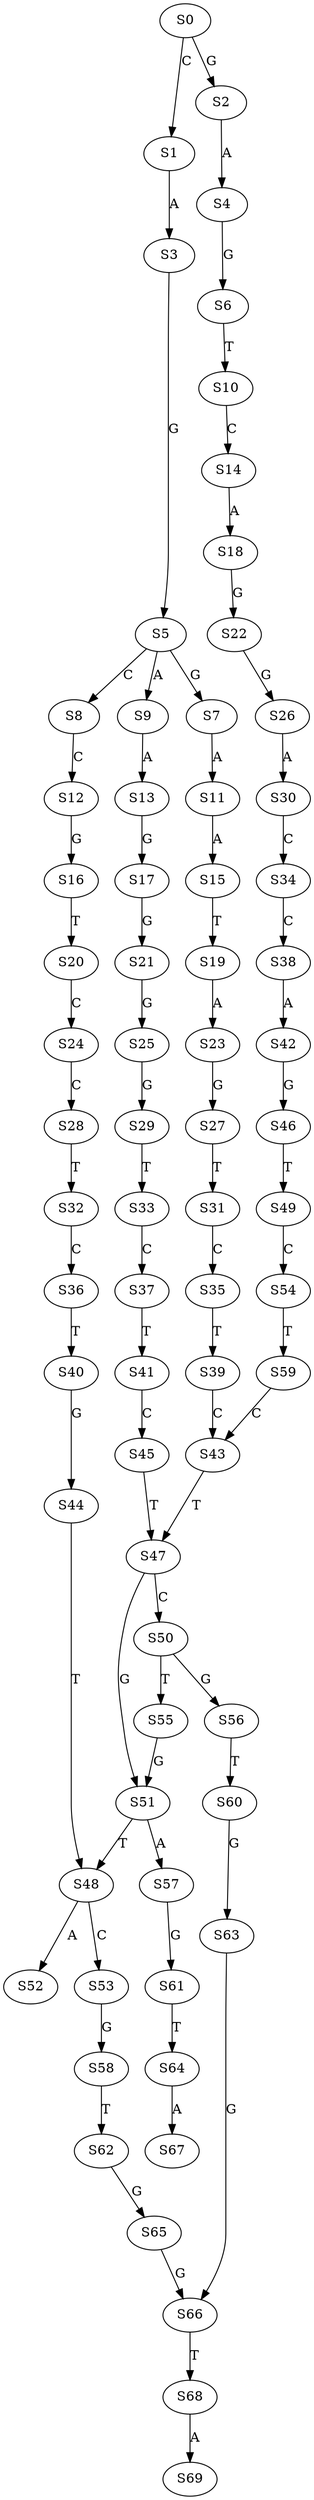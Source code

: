 strict digraph  {
	S0 -> S1 [ label = C ];
	S0 -> S2 [ label = G ];
	S1 -> S3 [ label = A ];
	S2 -> S4 [ label = A ];
	S3 -> S5 [ label = G ];
	S4 -> S6 [ label = G ];
	S5 -> S7 [ label = G ];
	S5 -> S8 [ label = C ];
	S5 -> S9 [ label = A ];
	S6 -> S10 [ label = T ];
	S7 -> S11 [ label = A ];
	S8 -> S12 [ label = C ];
	S9 -> S13 [ label = A ];
	S10 -> S14 [ label = C ];
	S11 -> S15 [ label = A ];
	S12 -> S16 [ label = G ];
	S13 -> S17 [ label = G ];
	S14 -> S18 [ label = A ];
	S15 -> S19 [ label = T ];
	S16 -> S20 [ label = T ];
	S17 -> S21 [ label = G ];
	S18 -> S22 [ label = G ];
	S19 -> S23 [ label = A ];
	S20 -> S24 [ label = C ];
	S21 -> S25 [ label = G ];
	S22 -> S26 [ label = G ];
	S23 -> S27 [ label = G ];
	S24 -> S28 [ label = C ];
	S25 -> S29 [ label = G ];
	S26 -> S30 [ label = A ];
	S27 -> S31 [ label = T ];
	S28 -> S32 [ label = T ];
	S29 -> S33 [ label = T ];
	S30 -> S34 [ label = C ];
	S31 -> S35 [ label = C ];
	S32 -> S36 [ label = C ];
	S33 -> S37 [ label = C ];
	S34 -> S38 [ label = C ];
	S35 -> S39 [ label = T ];
	S36 -> S40 [ label = T ];
	S37 -> S41 [ label = T ];
	S38 -> S42 [ label = A ];
	S39 -> S43 [ label = C ];
	S40 -> S44 [ label = G ];
	S41 -> S45 [ label = C ];
	S42 -> S46 [ label = G ];
	S43 -> S47 [ label = T ];
	S44 -> S48 [ label = T ];
	S45 -> S47 [ label = T ];
	S46 -> S49 [ label = T ];
	S47 -> S50 [ label = C ];
	S47 -> S51 [ label = G ];
	S48 -> S52 [ label = A ];
	S48 -> S53 [ label = C ];
	S49 -> S54 [ label = C ];
	S50 -> S55 [ label = T ];
	S50 -> S56 [ label = G ];
	S51 -> S57 [ label = A ];
	S51 -> S48 [ label = T ];
	S53 -> S58 [ label = G ];
	S54 -> S59 [ label = T ];
	S55 -> S51 [ label = G ];
	S56 -> S60 [ label = T ];
	S57 -> S61 [ label = G ];
	S58 -> S62 [ label = T ];
	S59 -> S43 [ label = C ];
	S60 -> S63 [ label = G ];
	S61 -> S64 [ label = T ];
	S62 -> S65 [ label = G ];
	S63 -> S66 [ label = G ];
	S64 -> S67 [ label = A ];
	S65 -> S66 [ label = G ];
	S66 -> S68 [ label = T ];
	S68 -> S69 [ label = A ];
}
